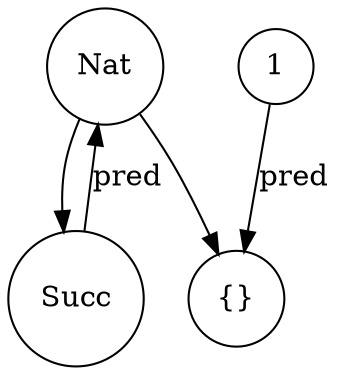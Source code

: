 digraph Nat {
edge [splines=curved]

node [shape=circle]

Z [label="{}"]

Nat -> Succ 
Nat -> Z
Succ -> Nat [label="pred"]

1 -> Z [label="pred"]
}
